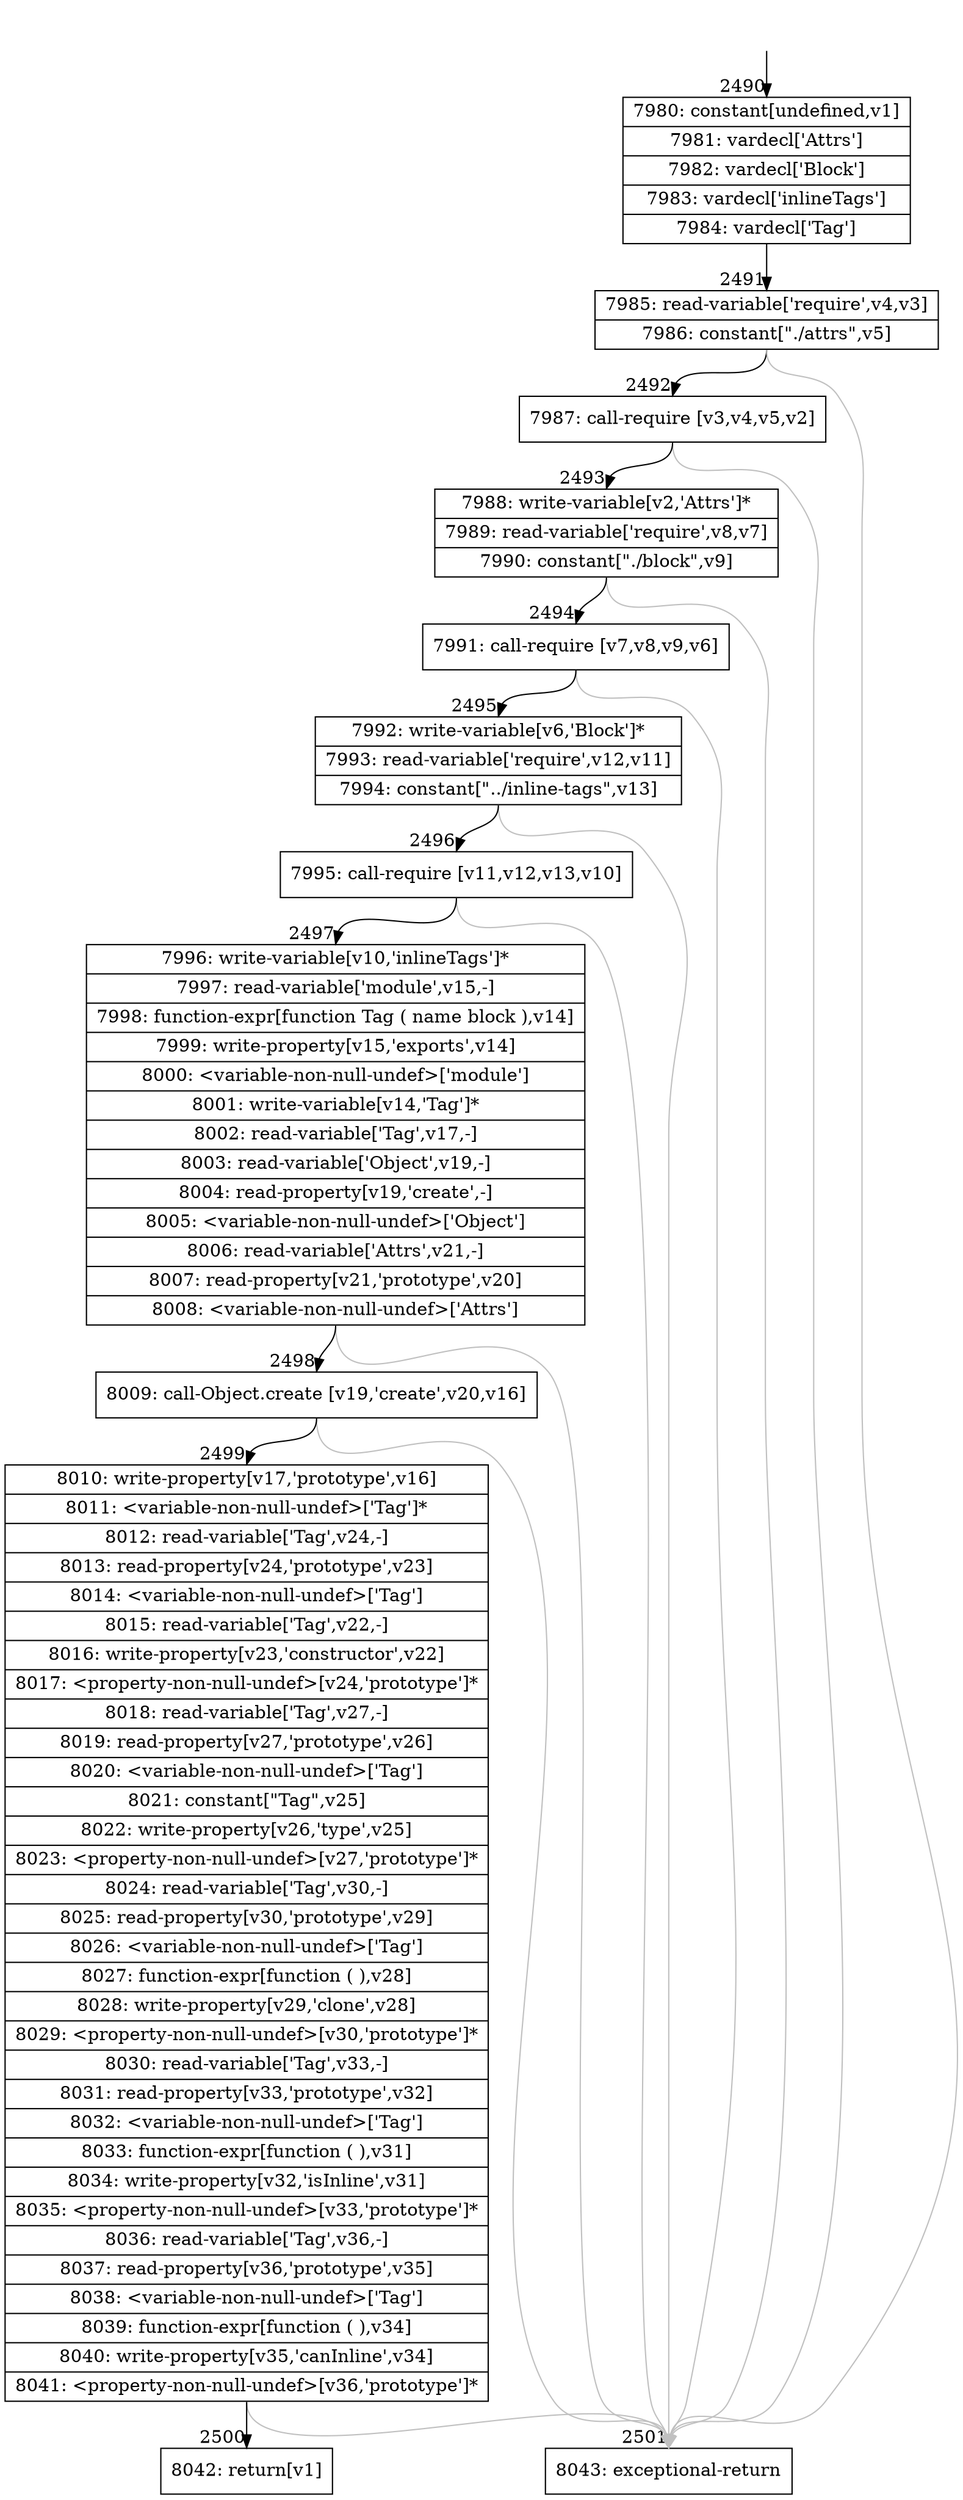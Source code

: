 digraph {
rankdir="TD"
BB_entry146[shape=none,label=""];
BB_entry146 -> BB2490 [tailport=s, headport=n, headlabel="    2490"]
BB2490 [shape=record label="{7980: constant[undefined,v1]|7981: vardecl['Attrs']|7982: vardecl['Block']|7983: vardecl['inlineTags']|7984: vardecl['Tag']}" ] 
BB2490 -> BB2491 [tailport=s, headport=n, headlabel="      2491"]
BB2491 [shape=record label="{7985: read-variable['require',v4,v3]|7986: constant[\"./attrs\",v5]}" ] 
BB2491 -> BB2492 [tailport=s, headport=n, headlabel="      2492"]
BB2491 -> BB2501 [tailport=s, headport=n, color=gray, headlabel="      2501"]
BB2492 [shape=record label="{7987: call-require [v3,v4,v5,v2]}" ] 
BB2492 -> BB2493 [tailport=s, headport=n, headlabel="      2493"]
BB2492 -> BB2501 [tailport=s, headport=n, color=gray]
BB2493 [shape=record label="{7988: write-variable[v2,'Attrs']*|7989: read-variable['require',v8,v7]|7990: constant[\"./block\",v9]}" ] 
BB2493 -> BB2494 [tailport=s, headport=n, headlabel="      2494"]
BB2493 -> BB2501 [tailport=s, headport=n, color=gray]
BB2494 [shape=record label="{7991: call-require [v7,v8,v9,v6]}" ] 
BB2494 -> BB2495 [tailport=s, headport=n, headlabel="      2495"]
BB2494 -> BB2501 [tailport=s, headport=n, color=gray]
BB2495 [shape=record label="{7992: write-variable[v6,'Block']*|7993: read-variable['require',v12,v11]|7994: constant[\"../inline-tags\",v13]}" ] 
BB2495 -> BB2496 [tailport=s, headport=n, headlabel="      2496"]
BB2495 -> BB2501 [tailport=s, headport=n, color=gray]
BB2496 [shape=record label="{7995: call-require [v11,v12,v13,v10]}" ] 
BB2496 -> BB2497 [tailport=s, headport=n, headlabel="      2497"]
BB2496 -> BB2501 [tailport=s, headport=n, color=gray]
BB2497 [shape=record label="{7996: write-variable[v10,'inlineTags']*|7997: read-variable['module',v15,-]|7998: function-expr[function Tag ( name block ),v14]|7999: write-property[v15,'exports',v14]|8000: \<variable-non-null-undef\>['module']|8001: write-variable[v14,'Tag']*|8002: read-variable['Tag',v17,-]|8003: read-variable['Object',v19,-]|8004: read-property[v19,'create',-]|8005: \<variable-non-null-undef\>['Object']|8006: read-variable['Attrs',v21,-]|8007: read-property[v21,'prototype',v20]|8008: \<variable-non-null-undef\>['Attrs']}" ] 
BB2497 -> BB2498 [tailport=s, headport=n, headlabel="      2498"]
BB2497 -> BB2501 [tailport=s, headport=n, color=gray]
BB2498 [shape=record label="{8009: call-Object.create [v19,'create',v20,v16]}" ] 
BB2498 -> BB2499 [tailport=s, headport=n, headlabel="      2499"]
BB2498 -> BB2501 [tailport=s, headport=n, color=gray]
BB2499 [shape=record label="{8010: write-property[v17,'prototype',v16]|8011: \<variable-non-null-undef\>['Tag']*|8012: read-variable['Tag',v24,-]|8013: read-property[v24,'prototype',v23]|8014: \<variable-non-null-undef\>['Tag']|8015: read-variable['Tag',v22,-]|8016: write-property[v23,'constructor',v22]|8017: \<property-non-null-undef\>[v24,'prototype']*|8018: read-variable['Tag',v27,-]|8019: read-property[v27,'prototype',v26]|8020: \<variable-non-null-undef\>['Tag']|8021: constant[\"Tag\",v25]|8022: write-property[v26,'type',v25]|8023: \<property-non-null-undef\>[v27,'prototype']*|8024: read-variable['Tag',v30,-]|8025: read-property[v30,'prototype',v29]|8026: \<variable-non-null-undef\>['Tag']|8027: function-expr[function ( ),v28]|8028: write-property[v29,'clone',v28]|8029: \<property-non-null-undef\>[v30,'prototype']*|8030: read-variable['Tag',v33,-]|8031: read-property[v33,'prototype',v32]|8032: \<variable-non-null-undef\>['Tag']|8033: function-expr[function ( ),v31]|8034: write-property[v32,'isInline',v31]|8035: \<property-non-null-undef\>[v33,'prototype']*|8036: read-variable['Tag',v36,-]|8037: read-property[v36,'prototype',v35]|8038: \<variable-non-null-undef\>['Tag']|8039: function-expr[function ( ),v34]|8040: write-property[v35,'canInline',v34]|8041: \<property-non-null-undef\>[v36,'prototype']*}" ] 
BB2499 -> BB2500 [tailport=s, headport=n, headlabel="      2500"]
BB2499 -> BB2501 [tailport=s, headport=n, color=gray]
BB2500 [shape=record label="{8042: return[v1]}" ] 
BB2501 [shape=record label="{8043: exceptional-return}" ] 
//#$~ 2712
}
